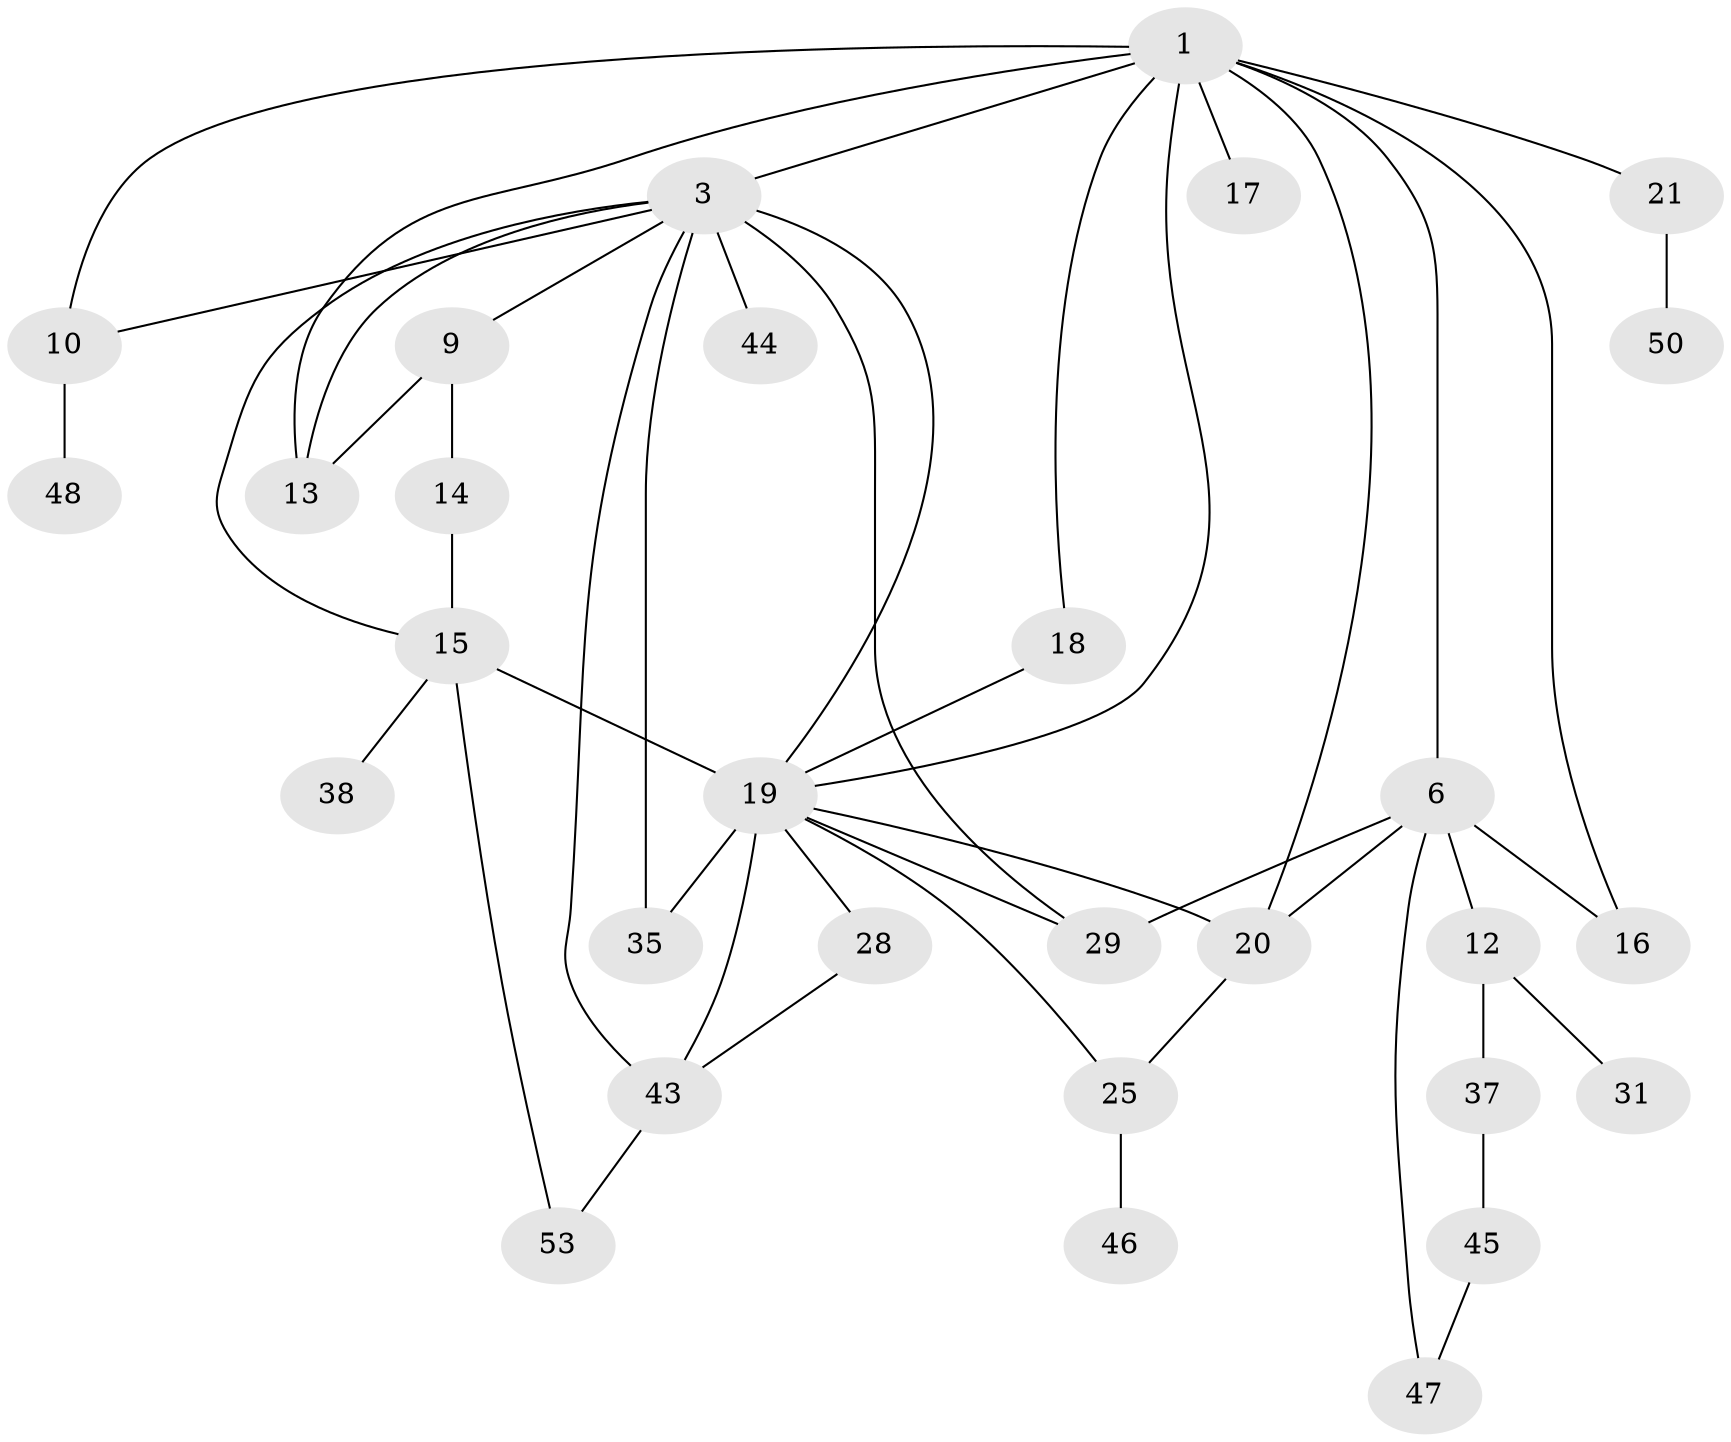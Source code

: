 // original degree distribution, {4: 0.11475409836065574, 5: 0.09836065573770492, 6: 0.03278688524590164, 2: 0.5245901639344263, 3: 0.08196721311475409, 1: 0.13114754098360656, 7: 0.01639344262295082}
// Generated by graph-tools (version 1.1) at 2025/13/03/09/25 04:13:29]
// undirected, 30 vertices, 47 edges
graph export_dot {
graph [start="1"]
  node [color=gray90,style=filled];
  1 [super="+2+58+8"];
  3 [super="+4+23"];
  6 [super="+24+26"];
  9;
  10 [super="+11"];
  12 [super="+34"];
  13;
  14;
  15 [super="+33"];
  16 [super="+52"];
  17;
  18;
  19 [super="+39+32+22"];
  20 [super="+54+30"];
  21;
  25 [super="+41"];
  28;
  29 [super="+55"];
  31;
  35;
  37;
  38;
  43 [super="+51+49"];
  44 [super="+59"];
  45 [super="+60"];
  46;
  47;
  48;
  50;
  53 [super="+56"];
  1 -- 17;
  1 -- 3;
  1 -- 6;
  1 -- 10;
  1 -- 13;
  1 -- 16;
  1 -- 18;
  1 -- 19;
  1 -- 20;
  1 -- 21;
  3 -- 9;
  3 -- 35;
  3 -- 10;
  3 -- 43;
  3 -- 44 [weight=2];
  3 -- 19;
  3 -- 29 [weight=2];
  3 -- 15;
  3 -- 13;
  6 -- 12;
  6 -- 16;
  6 -- 20 [weight=2];
  6 -- 47;
  6 -- 29;
  9 -- 13;
  9 -- 14;
  10 -- 48;
  12 -- 31;
  12 -- 37;
  14 -- 15;
  15 -- 38;
  15 -- 53;
  15 -- 19;
  18 -- 19;
  19 -- 28;
  19 -- 20;
  19 -- 35;
  19 -- 25;
  19 -- 43;
  19 -- 29;
  20 -- 25;
  21 -- 50;
  25 -- 46;
  28 -- 43;
  37 -- 45;
  43 -- 53;
  45 -- 47;
}

